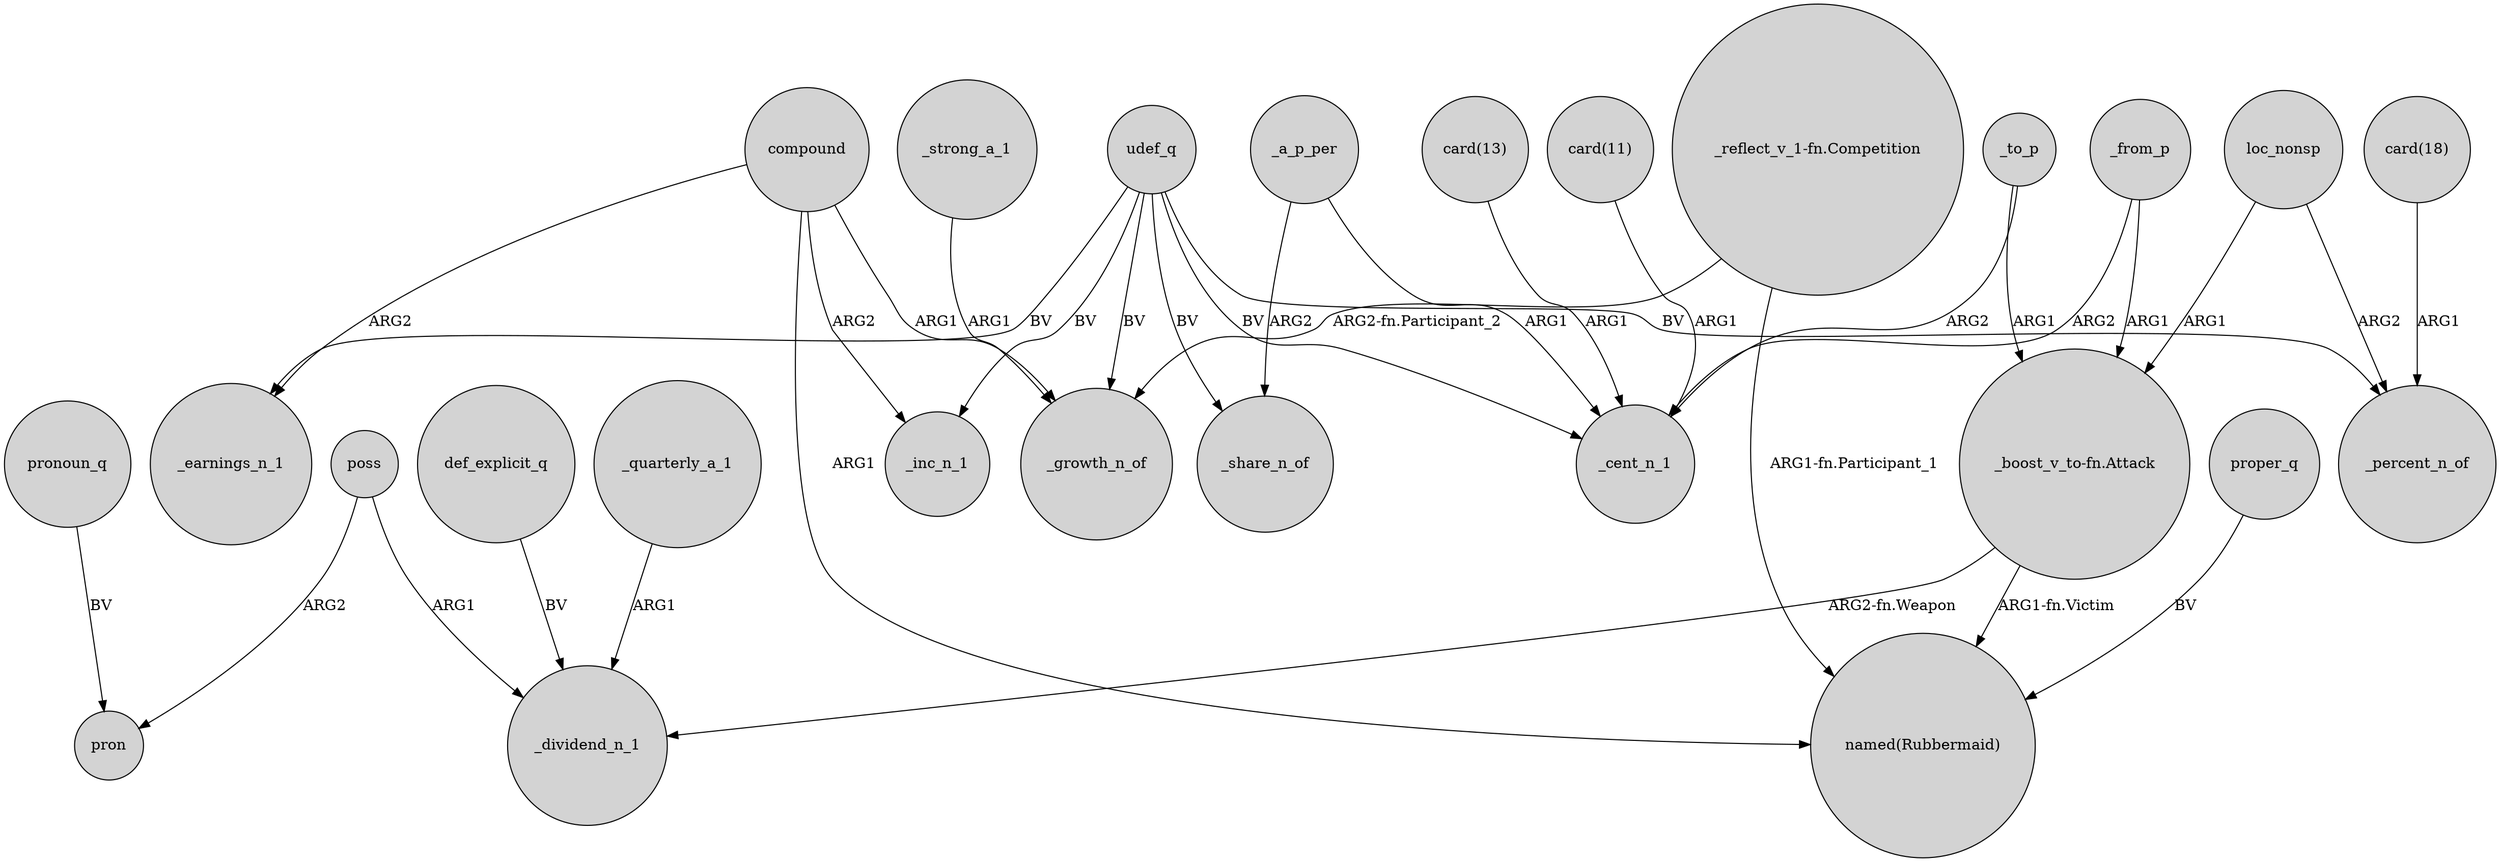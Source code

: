 digraph {
	node [shape=circle style=filled]
	_to_p -> "_boost_v_to-fn.Attack" [label=ARG1]
	"card(13)" -> _cent_n_1 [label=ARG1]
	_a_p_per -> _cent_n_1 [label=ARG1]
	"card(18)" -> _percent_n_of [label=ARG1]
	poss -> _dividend_n_1 [label=ARG1]
	_from_p -> _cent_n_1 [label=ARG2]
	def_explicit_q -> _dividend_n_1 [label=BV]
	udef_q -> _cent_n_1 [label=BV]
	"_boost_v_to-fn.Attack" -> "named(Rubbermaid)" [label="ARG1-fn.Victim"]
	compound -> "named(Rubbermaid)" [label=ARG1]
	proper_q -> "named(Rubbermaid)" [label=BV]
	compound -> _earnings_n_1 [label=ARG2]
	pronoun_q -> pron [label=BV]
	udef_q -> _inc_n_1 [label=BV]
	poss -> pron [label=ARG2]
	compound -> _inc_n_1 [label=ARG2]
	"card(11)" -> _cent_n_1 [label=ARG1]
	"_reflect_v_1-fn.Competition" -> _growth_n_of [label="ARG2-fn.Participant_2"]
	_a_p_per -> _share_n_of [label=ARG2]
	udef_q -> _earnings_n_1 [label=BV]
	udef_q -> _percent_n_of [label=BV]
	_from_p -> "_boost_v_to-fn.Attack" [label=ARG1]
	udef_q -> _share_n_of [label=BV]
	_quarterly_a_1 -> _dividend_n_1 [label=ARG1]
	"_boost_v_to-fn.Attack" -> _dividend_n_1 [label="ARG2-fn.Weapon"]
	_strong_a_1 -> _growth_n_of [label=ARG1]
	udef_q -> _growth_n_of [label=BV]
	_to_p -> _cent_n_1 [label=ARG2]
	compound -> _growth_n_of [label=ARG1]
	"_reflect_v_1-fn.Competition" -> "named(Rubbermaid)" [label="ARG1-fn.Participant_1"]
	loc_nonsp -> "_boost_v_to-fn.Attack" [label=ARG1]
	loc_nonsp -> _percent_n_of [label=ARG2]
}
